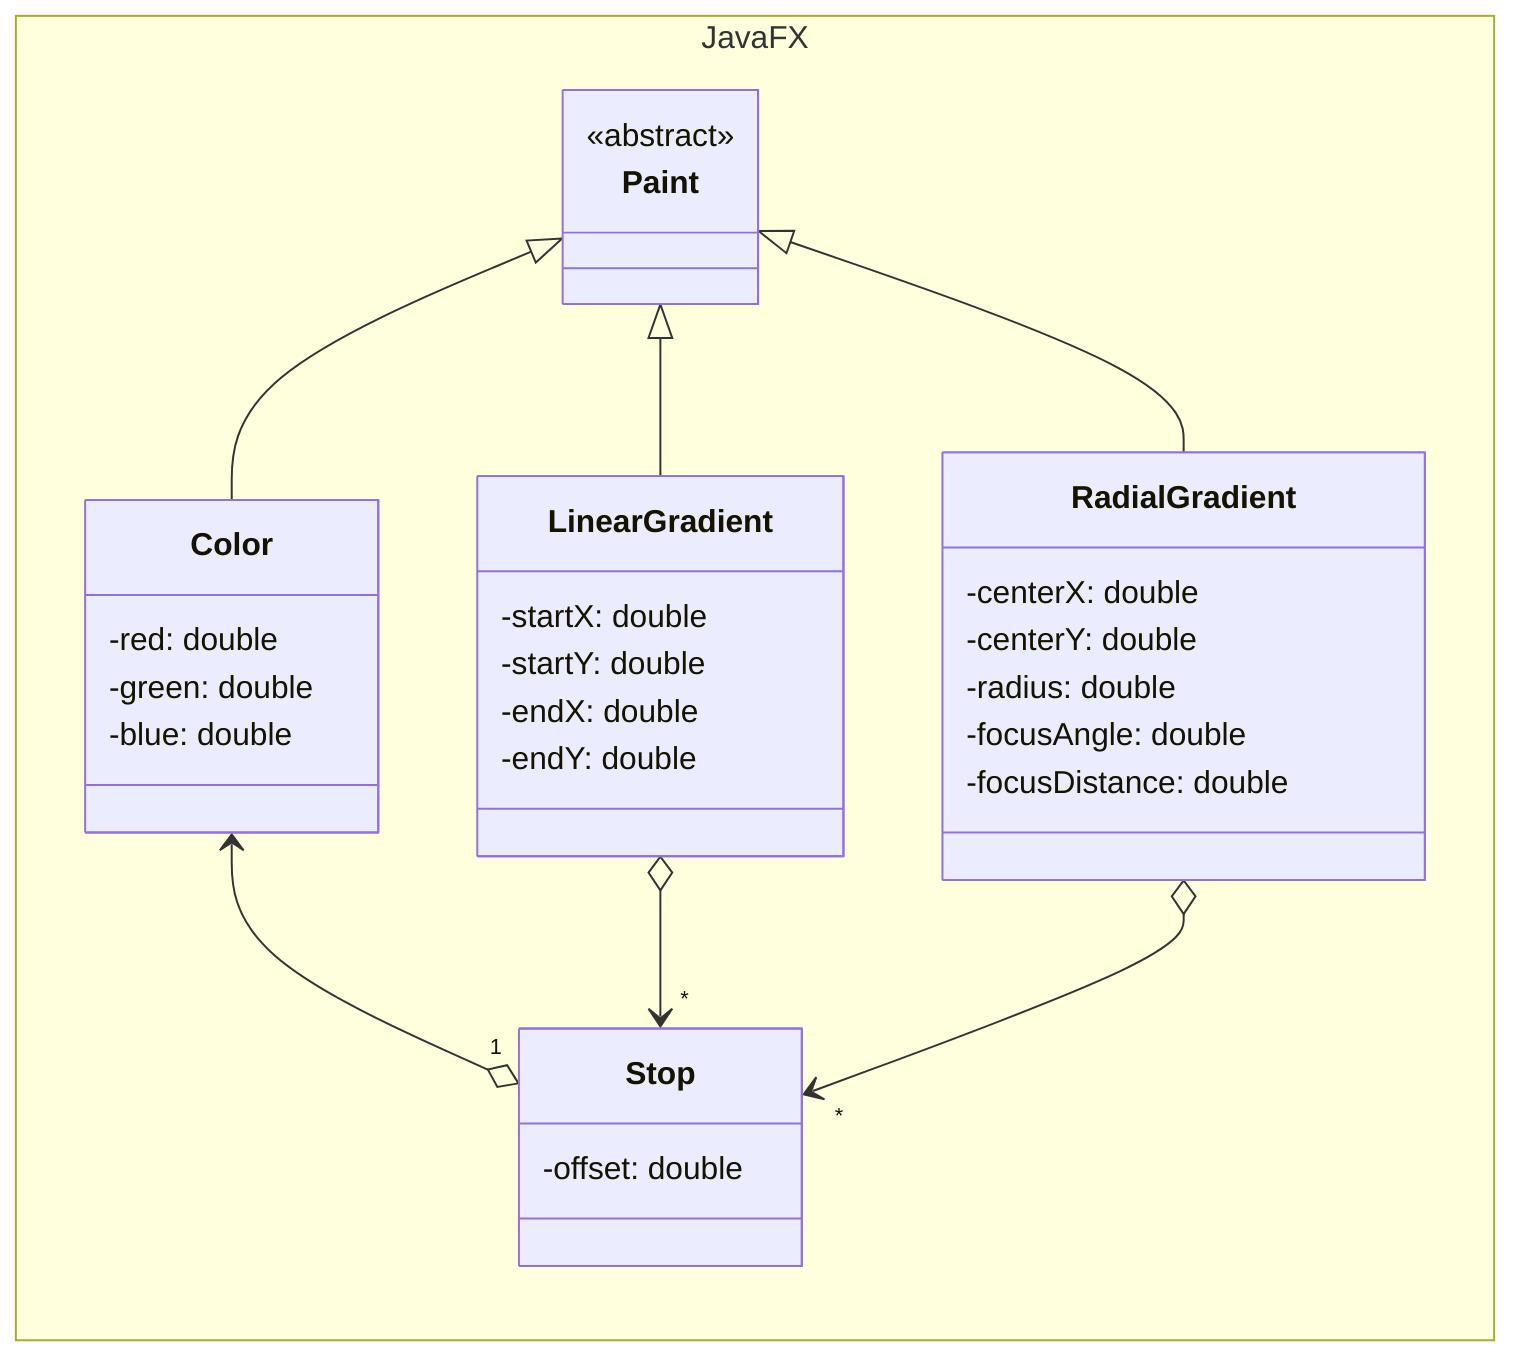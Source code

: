 classDiagram

    direction RL

    namespace JavaFX {

        class Color {
            -red: double
            -green: double
            -blue: double
        }

        class Stop {
            -offset: double
        }

        class LinearGradient {
            -startX: double
            -startY: double
            -endX: double
            -endY: double
        }

        class RadialGradient {
            -centerX: double
            -centerY: double
            -radius: double
            -focusAngle: double
            -focusDistance: double
        }

        class Paint {
            <<abstract>>
        }

    }

    Color <--o"1" Stop

    LinearGradient o-->"*" Stop
    RadialGradient o-->"*" Stop

    Paint <|-- Color

    Paint <|-- LinearGradient
    Paint <|-- RadialGradient
